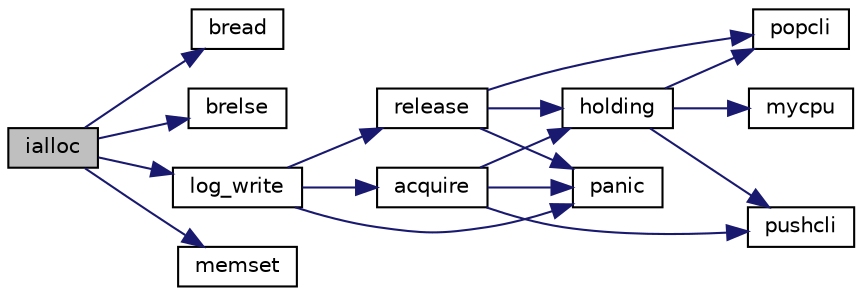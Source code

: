 digraph "ialloc"
{
 // LATEX_PDF_SIZE
  edge [fontname="Helvetica",fontsize="10",labelfontname="Helvetica",labelfontsize="10"];
  node [fontname="Helvetica",fontsize="10",shape=record];
  rankdir="LR";
  Node1 [label="ialloc",height=0.2,width=0.4,color="black", fillcolor="grey75", style="filled", fontcolor="black",tooltip=" "];
  Node1 -> Node2 [color="midnightblue",fontsize="10",style="solid"];
  Node2 [label="bread",height=0.2,width=0.4,color="black", fillcolor="white", style="filled",URL="$dc/de6/bio_8c.html#ae000984516278965dde3d125affd086c",tooltip=" "];
  Node1 -> Node3 [color="midnightblue",fontsize="10",style="solid"];
  Node3 [label="brelse",height=0.2,width=0.4,color="black", fillcolor="white", style="filled",URL="$dc/de6/bio_8c.html#ab5335aeb503731104314321a78a6d727",tooltip=" "];
  Node1 -> Node4 [color="midnightblue",fontsize="10",style="solid"];
  Node4 [label="log_write",height=0.2,width=0.4,color="black", fillcolor="white", style="filled",URL="$d5/d64/defs_8h.html#a270d0050dc50965f4f851717841ad33c",tooltip=" "];
  Node4 -> Node5 [color="midnightblue",fontsize="10",style="solid"];
  Node5 [label="acquire",height=0.2,width=0.4,color="black", fillcolor="white", style="filled",URL="$d5/d64/defs_8h.html#afe4ef8638f1ecb962a6e67fb086ee3b8",tooltip=" "];
  Node5 -> Node6 [color="midnightblue",fontsize="10",style="solid"];
  Node6 [label="holding",height=0.2,width=0.4,color="black", fillcolor="white", style="filled",URL="$d3/d2d/spinlock_8c.html#aea48df3e5cfb903179ad3dc78ab502d9",tooltip=" "];
  Node6 -> Node7 [color="midnightblue",fontsize="10",style="solid"];
  Node7 [label="mycpu",height=0.2,width=0.4,color="black", fillcolor="white", style="filled",URL="$d5/d64/defs_8h.html#a6ab45dc363c8d9b7beb14c25be49c6d7",tooltip=" "];
  Node6 -> Node8 [color="midnightblue",fontsize="10",style="solid"];
  Node8 [label="popcli",height=0.2,width=0.4,color="black", fillcolor="white", style="filled",URL="$d3/d2d/spinlock_8c.html#ae3424f669269fef400ce29c3aeb43fdb",tooltip=" "];
  Node6 -> Node9 [color="midnightblue",fontsize="10",style="solid"];
  Node9 [label="pushcli",height=0.2,width=0.4,color="black", fillcolor="white", style="filled",URL="$d3/d2d/spinlock_8c.html#a206b749d1b7768dadce61cbcde7e0f1c",tooltip=" "];
  Node5 -> Node10 [color="midnightblue",fontsize="10",style="solid"];
  Node10 [label="panic",height=0.2,width=0.4,color="black", fillcolor="white", style="filled",URL="$d0/d56/console_8c.html#a95c0aca5d6d7487933984f08b189917a",tooltip=" "];
  Node5 -> Node9 [color="midnightblue",fontsize="10",style="solid"];
  Node4 -> Node10 [color="midnightblue",fontsize="10",style="solid"];
  Node4 -> Node11 [color="midnightblue",fontsize="10",style="solid"];
  Node11 [label="release",height=0.2,width=0.4,color="black", fillcolor="white", style="filled",URL="$d5/d64/defs_8h.html#a4f8616948f3dbce65671f666eed1d669",tooltip=" "];
  Node11 -> Node6 [color="midnightblue",fontsize="10",style="solid"];
  Node11 -> Node10 [color="midnightblue",fontsize="10",style="solid"];
  Node11 -> Node8 [color="midnightblue",fontsize="10",style="solid"];
  Node1 -> Node12 [color="midnightblue",fontsize="10",style="solid"];
  Node12 [label="memset",height=0.2,width=0.4,color="black", fillcolor="white", style="filled",URL="$d5/d64/defs_8h.html#a9d55c9f035076ed1a90b6452770d0b62",tooltip=" "];
}
